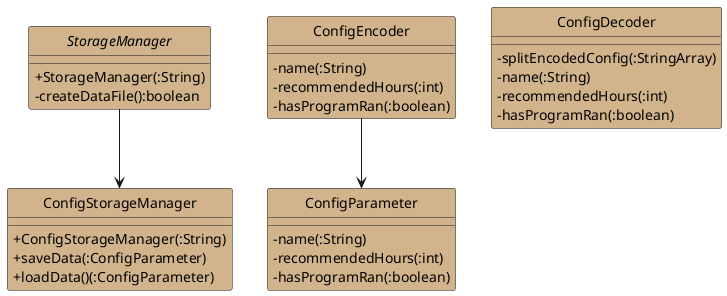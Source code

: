 @startuml
hide circles
skinparam classAttributeIconSize 0
skinparam classBackgroundColor Tan

abstract class StorageManager {
    + StorageManager(:String)
    - createDataFile():boolean
}

class ConfigStorageManager {
    + ConfigStorageManager(:String)
    + saveData(:ConfigParameter)
    + loadData()(:ConfigParameter)
}

class ConfigParameter {
    - name(:String)
    - recommendedHours(:int)
    - hasProgramRan(:boolean)
}

class ConfigEncoder {
    - name(:String)
    - recommendedHours(:int)
    - hasProgramRan(:boolean)
}

class ConfigDecoder {
    - splitEncodedConfig(:StringArray)
    - name(:String)
    - recommendedHours(:int)
    - hasProgramRan(:boolean)
}

StorageManager --> ConfigStorageManager
ConfigEncoder --> ConfigParameter
@enduml